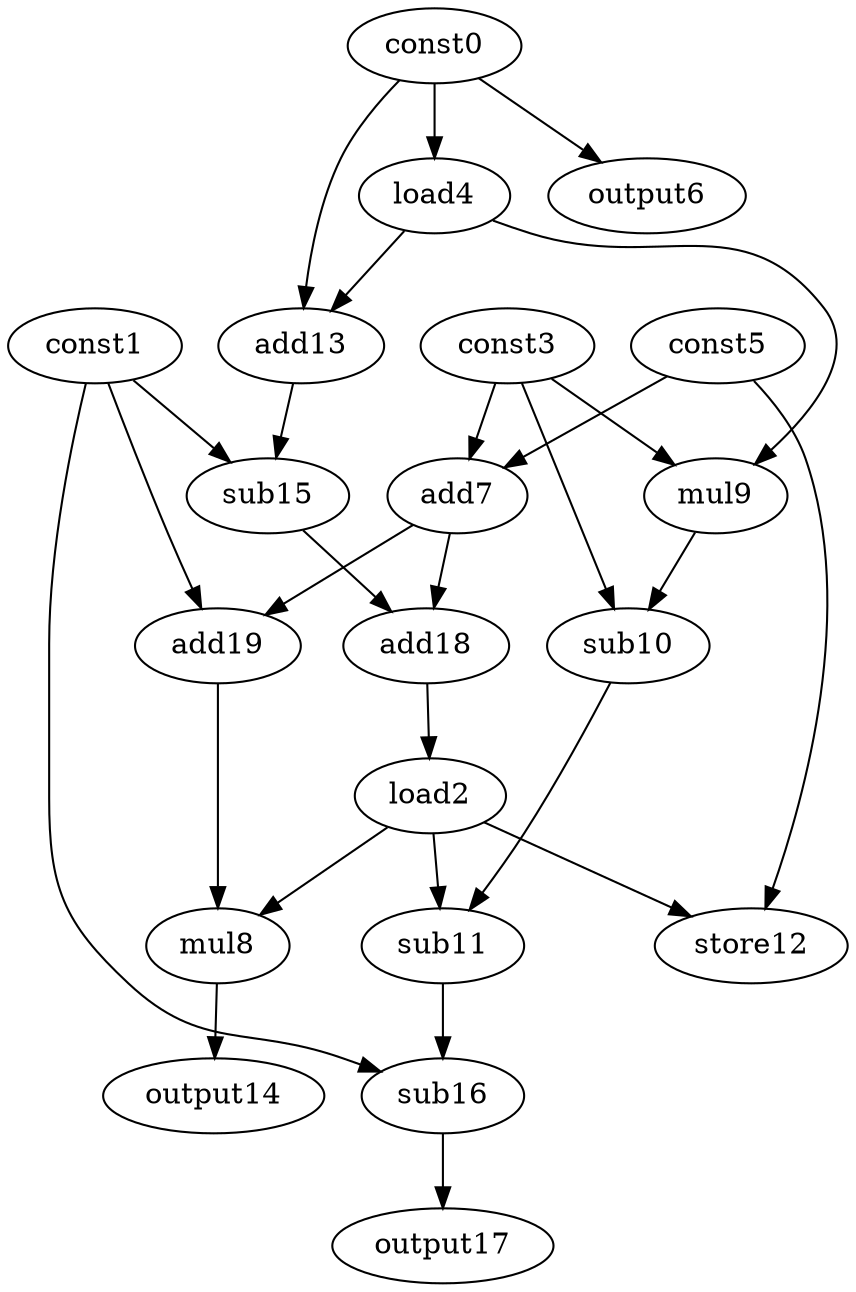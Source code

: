 digraph G { 
const0[opcode=const]; 
const1[opcode=const]; 
load2[opcode=load]; 
const3[opcode=const]; 
load4[opcode=load]; 
const5[opcode=const]; 
output6[opcode=output]; 
add7[opcode=add]; 
mul8[opcode=mul]; 
mul9[opcode=mul]; 
sub10[opcode=sub]; 
sub11[opcode=sub]; 
store12[opcode=store]; 
add13[opcode=add]; 
output14[opcode=output]; 
sub15[opcode=sub]; 
sub16[opcode=sub]; 
output17[opcode=output]; 
add18[opcode=add]; 
add19[opcode=add]; 
const0->load4[operand=0];
const0->output6[operand=0];
const3->add7[operand=0];
const5->add7[operand=1];
const3->mul9[operand=0];
load4->mul9[operand=1];
const0->add13[operand=0];
load4->add13[operand=1];
add7->add19[operand=0];
const1->add19[operand=1];
mul9->sub10[operand=0];
const3->sub10[operand=1];
const1->sub15[operand=0];
add13->sub15[operand=1];
add7->add18[operand=0];
sub15->add18[operand=1];
add18->load2[operand=0];
load2->mul8[operand=0];
add19->mul8[operand=1];
sub10->sub11[operand=0];
load2->sub11[operand=1];
load2->store12[operand=0];
const5->store12[operand=1];
mul8->output14[operand=0];
const1->sub16[operand=0];
sub11->sub16[operand=1];
sub16->output17[operand=0];
}
